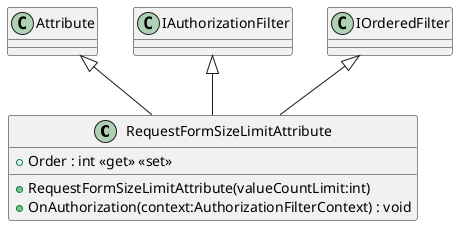 @startuml
class RequestFormSizeLimitAttribute {
    + RequestFormSizeLimitAttribute(valueCountLimit:int)
    + Order : int <<get>> <<set>>
    + OnAuthorization(context:AuthorizationFilterContext) : void
}
Attribute <|-- RequestFormSizeLimitAttribute
IAuthorizationFilter <|-- RequestFormSizeLimitAttribute
IOrderedFilter <|-- RequestFormSizeLimitAttribute
@enduml
